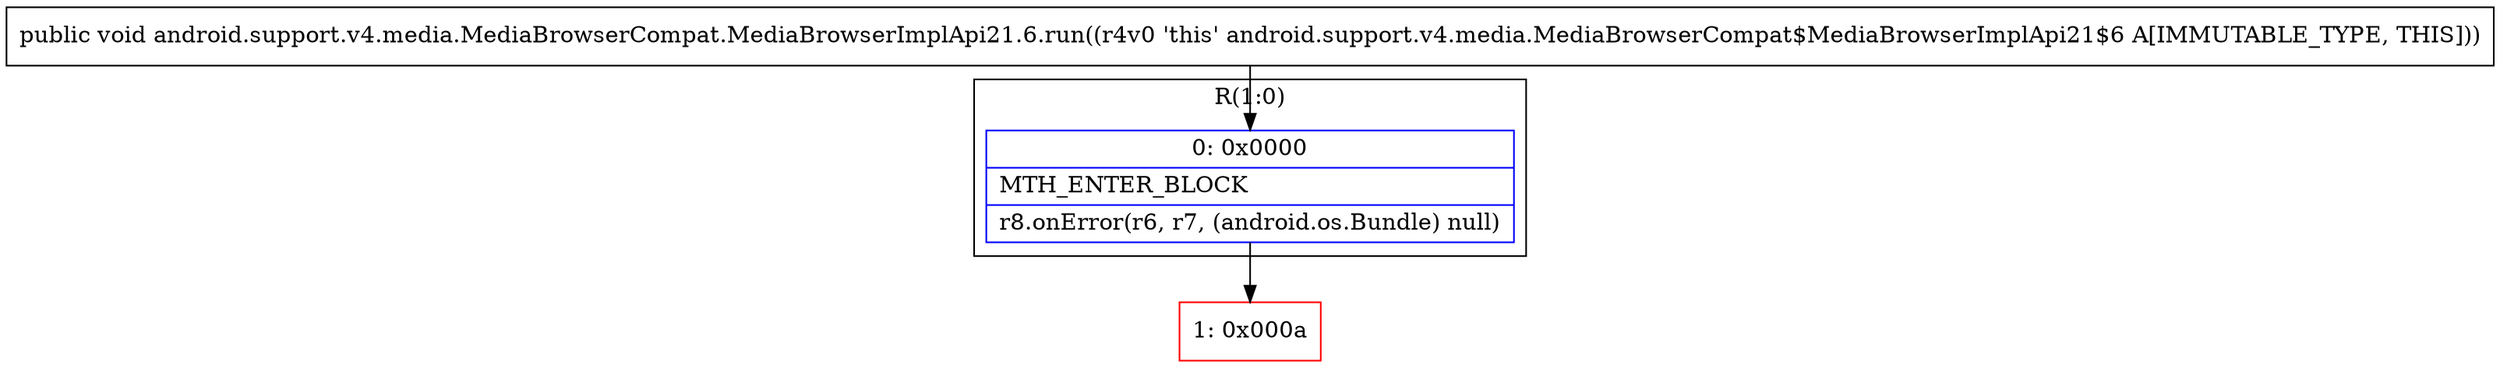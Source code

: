 digraph "CFG forandroid.support.v4.media.MediaBrowserCompat.MediaBrowserImplApi21.6.run()V" {
subgraph cluster_Region_229018002 {
label = "R(1:0)";
node [shape=record,color=blue];
Node_0 [shape=record,label="{0\:\ 0x0000|MTH_ENTER_BLOCK\l|r8.onError(r6, r7, (android.os.Bundle) null)\l}"];
}
Node_1 [shape=record,color=red,label="{1\:\ 0x000a}"];
MethodNode[shape=record,label="{public void android.support.v4.media.MediaBrowserCompat.MediaBrowserImplApi21.6.run((r4v0 'this' android.support.v4.media.MediaBrowserCompat$MediaBrowserImplApi21$6 A[IMMUTABLE_TYPE, THIS])) }"];
MethodNode -> Node_0;
Node_0 -> Node_1;
}

